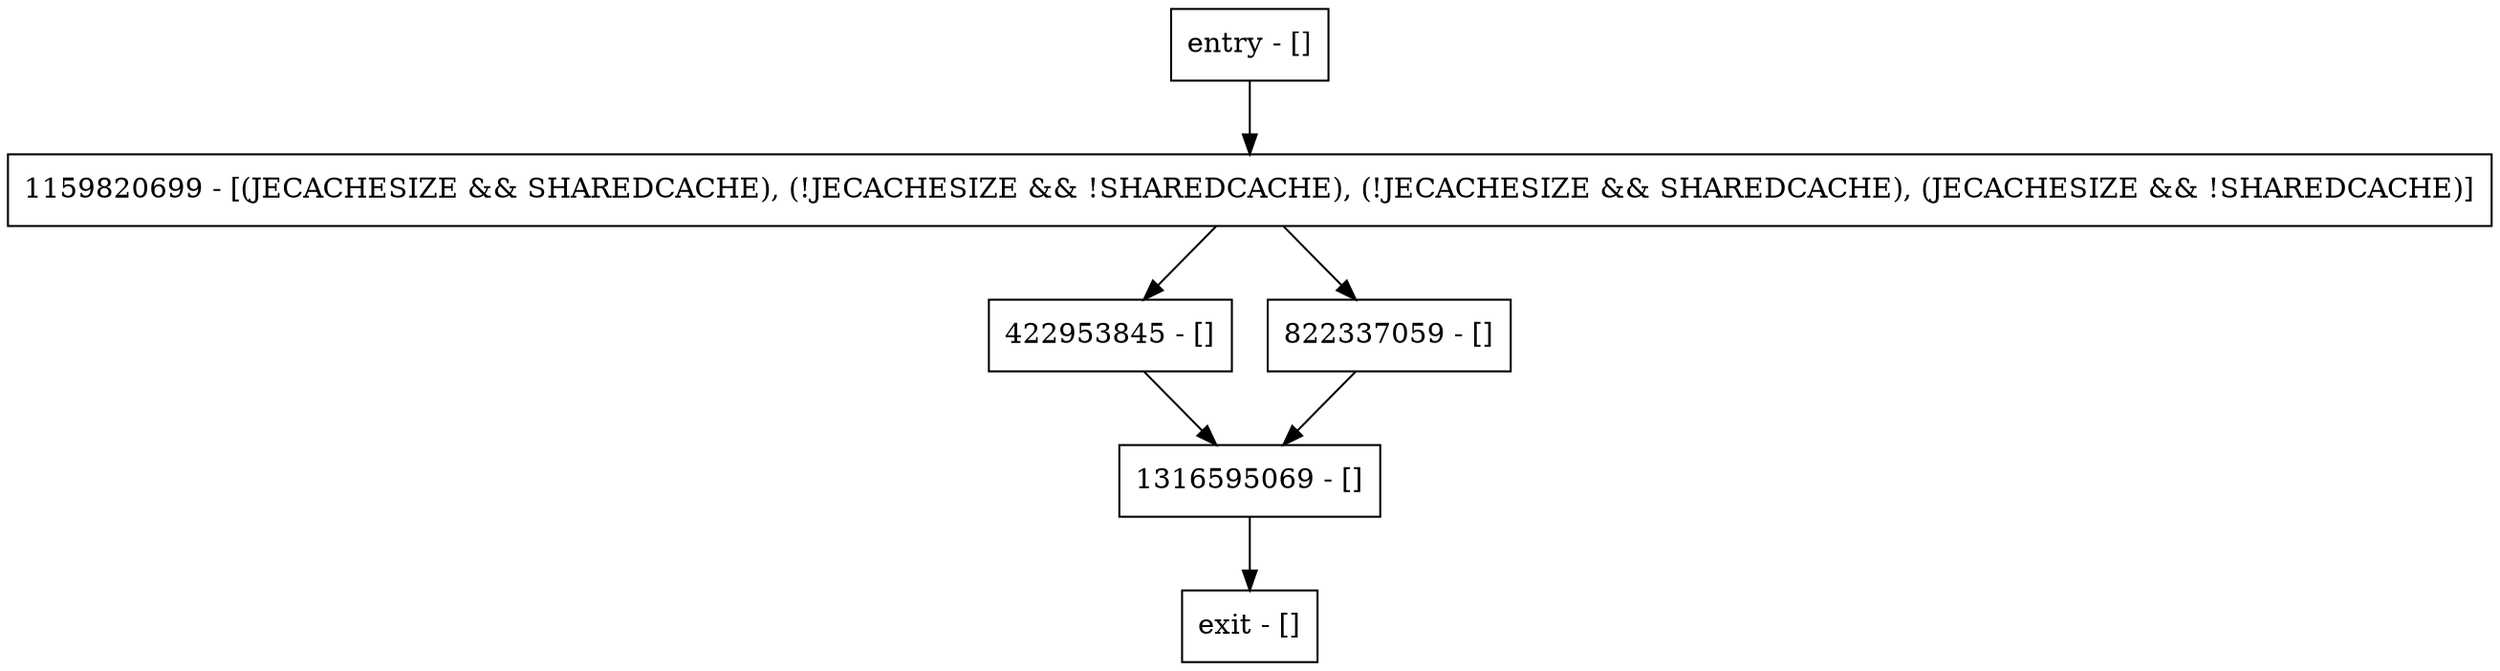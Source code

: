 digraph <init> {
node [shape=record];
entry [label="entry - []"];
exit [label="exit - []"];
422953845 [label="422953845 - []"];
1159820699 [label="1159820699 - [(JECACHESIZE && SHAREDCACHE), (!JECACHESIZE && !SHAREDCACHE), (!JECACHESIZE && SHAREDCACHE), (JECACHESIZE && !SHAREDCACHE)]"];
1316595069 [label="1316595069 - []"];
822337059 [label="822337059 - []"];
entry;
exit;
entry -> 1159820699;
422953845 -> 1316595069;
1159820699 -> 422953845;
1159820699 -> 822337059;
1316595069 -> exit;
822337059 -> 1316595069;
}
